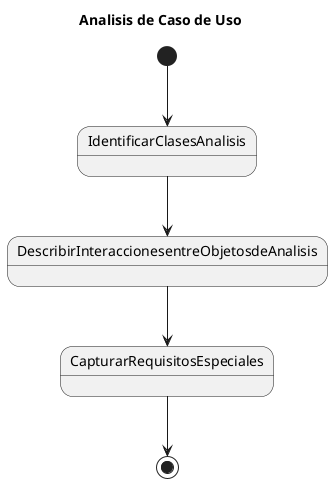 @startuml

  set namespaceSeparator .
  title "Analisis de Caso de Uso"

[*] --> IdentificarClasesAnalisis
IdentificarClasesAnalisis --> DescribirInteraccionesentreObjetosdeAnalisis
DescribirInteraccionesentreObjetosdeAnalisis --> CapturarRequisitosEspeciales
CapturarRequisitosEspeciales --> [*]

@enduml